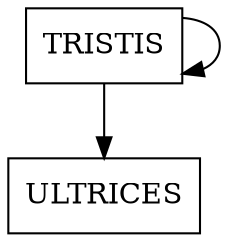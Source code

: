 // Generated by Mocodo 4.0.0
digraph {
  node [shape=box]
  "TRISTIS" -> "TRISTIS"
  "TRISTIS" -> "ULTRICES"
}
